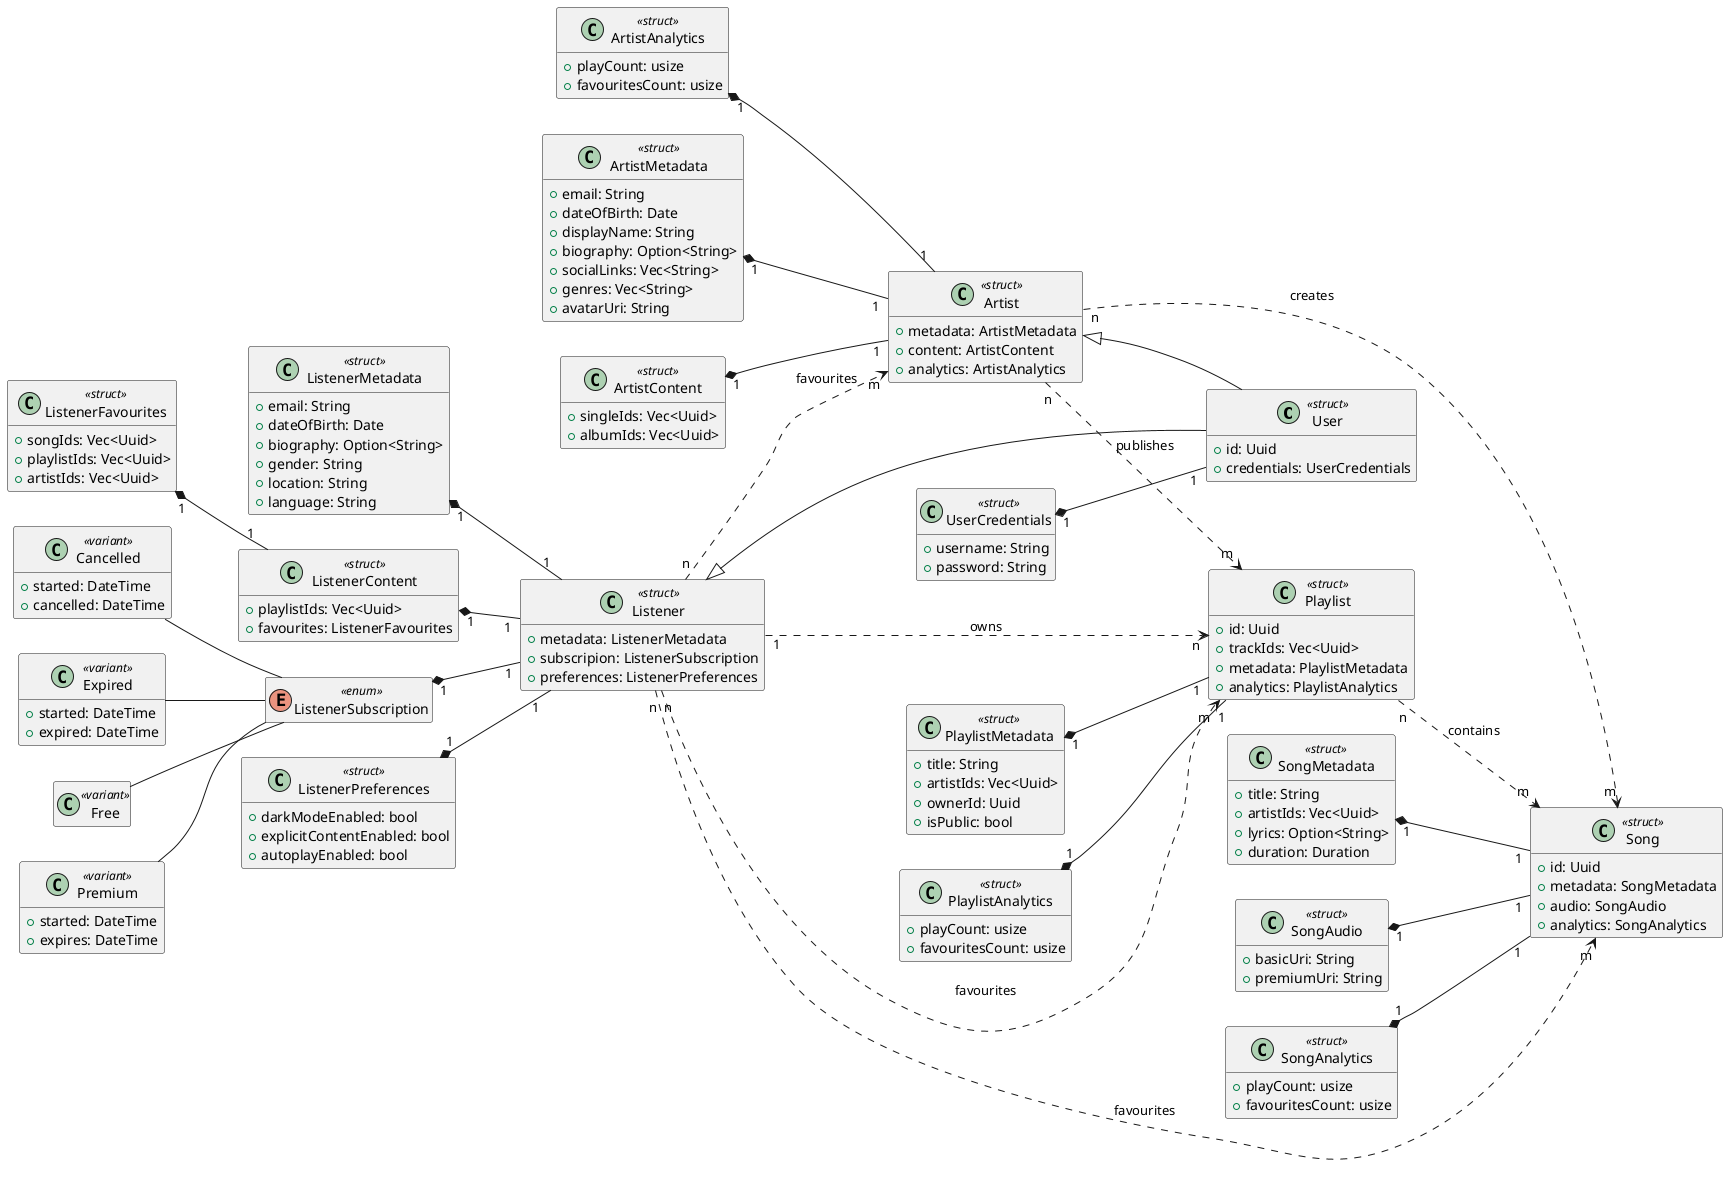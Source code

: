 @startuml

left to right direction
hide empty members
skinparam BackgroundColor transparent

class User <<struct>> {
  + id: Uuid
  + credentials: UserCredentials
}

class UserCredentials <<struct>> {
  + username: String
  + password: String
}

UserCredentials "1" *-- "1" User

class Listener <<struct>> {
  + metadata: ListenerMetadata
  + subscripion: ListenerSubscription
  + preferences: ListenerPreferences
}

Listener <|-- User
Listener "1" ..> "n" Playlist: owns
Listener "n" ..> "m" Song: favourites
Listener "n" ..> "m" Playlist: favourites
Listener "n" ..> "m" Artist: favourites

class ListenerMetadata <<struct>> {
  + email: String
  + dateOfBirth: Date
  + biography: Option<String>
  + gender: String
  + location: String
  + language: String
}

ListenerMetadata "1" *-- "1" Listener

class ListenerContent <<struct>> {
  + playlistIds: Vec<Uuid>
  + favourites: ListenerFavourites
}

ListenerContent "1" *-- "1" Listener

class ListenerFavourites <<struct>> {
  + songIds: Vec<Uuid>
  + playlistIds: Vec<Uuid>
  + artistIds: Vec<Uuid>
}

ListenerFavourites "1" *-- "1" ListenerContent

enum ListenerSubscription <<enum>> {
}

ListenerSubscription "1" *-- "1" Listener

class Free <<variant>> {
}

Free -- ListenerSubscription

class Premium <<variant>> {
  + started: DateTime
  + expires: DateTime
}

Premium -- ListenerSubscription

class Cancelled <<variant>> {
  + started: DateTime
  + cancelled: DateTime
}

Cancelled -- ListenerSubscription

class Expired <<variant>> {
  + started: DateTime
  + expired: DateTime
}

Expired -- ListenerSubscription

class ListenerPreferences <<struct>> {
  + darkModeEnabled: bool
  + explicitContentEnabled: bool
  + autoplayEnabled: bool
}

ListenerPreferences "1" *-- "1" Listener

class Artist <<struct>> {
  + metadata: ArtistMetadata
  + content: ArtistContent
  + analytics: ArtistAnalytics
}

Artist <|-- User
Artist "n" ..> "m" Song: creates
Artist "n" ..> "m" Playlist: publishes

class ArtistMetadata <<struct>> {
  + email: String
  + dateOfBirth: Date
  + displayName: String
  + biography: Option<String>
  + socialLinks: Vec<String>
  + genres: Vec<String>
  + avatarUri: String
}

ArtistMetadata "1" *-- "1" Artist

class ArtistContent <<struct>> {
  + singleIds: Vec<Uuid>
  + albumIds: Vec<Uuid>
}

ArtistContent "1" *-- "1" Artist

class ArtistAnalytics <<struct>> {
  + playCount: usize
  + favouritesCount: usize
}

ArtistAnalytics "1" *-- "1" Artist

class Song <<struct>> {
  + id: Uuid
  + metadata: SongMetadata
  + audio: SongAudio
  + analytics: SongAnalytics
}

class SongMetadata <<struct>> {
  + title: String
  + artistIds: Vec<Uuid>
  + lyrics: Option<String>
  + duration: Duration
}

SongMetadata "1" *-- "1" Song

class SongAudio <<struct>> {
  + basicUri: String
  + premiumUri: String
}

SongAudio "1" *-- "1" Song

class SongAnalytics <<struct>> {
  + playCount: usize
  + favouritesCount: usize
}

SongAnalytics "1" *-- "1" Song

class Playlist <<struct>> {
  + id: Uuid
  + trackIds: Vec<Uuid>
  + metadata: PlaylistMetadata
  + analytics: PlaylistAnalytics
}

Playlist "n" ..> "m" Song: contains

class PlaylistMetadata <<struct>> {
  + title: String
  + artistIds: Vec<Uuid>
  + ownerId: Uuid
  + isPublic: bool
}

PlaylistMetadata "1" *-- "1" Playlist

class PlaylistAnalytics <<struct>> {
  + playCount: usize
  + favouritesCount: usize
}

PlaylistAnalytics "1" *-- "1" Playlist

@enduml
